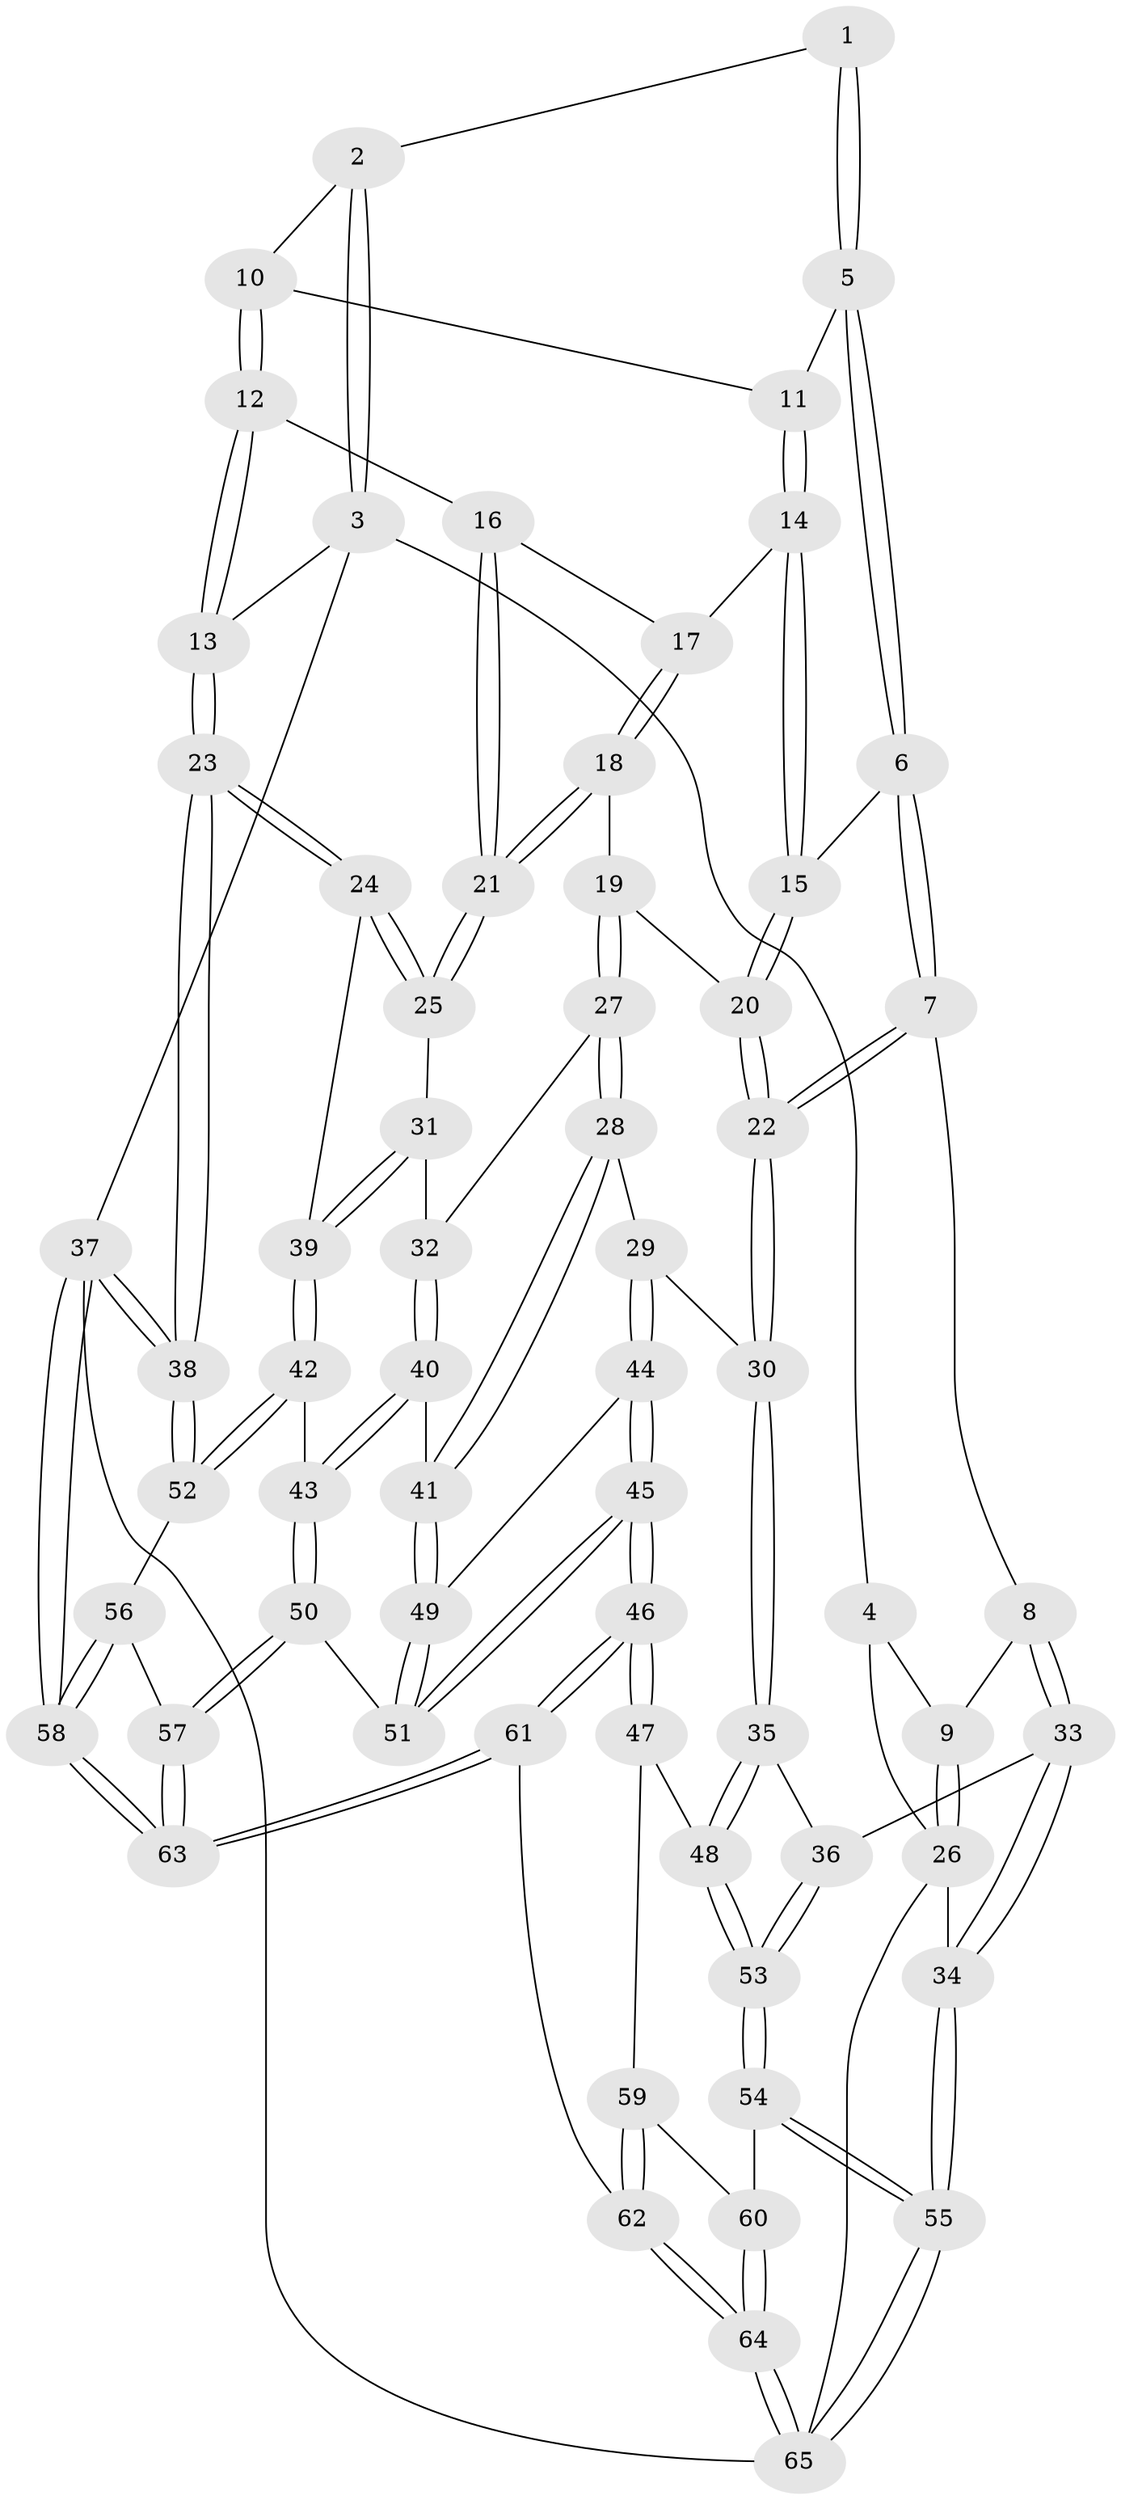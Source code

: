// Generated by graph-tools (version 1.1) at 2025/01/03/09/25 05:01:53]
// undirected, 65 vertices, 159 edges
graph export_dot {
graph [start="1"]
  node [color=gray90,style=filled];
  1 [pos="+0.4792919931176102+0"];
  2 [pos="+0.5620436620767609+0"];
  3 [pos="+1+0"];
  4 [pos="+0.310625943325626+0"];
  5 [pos="+0.4964881142683809+0.10687185943715202"];
  6 [pos="+0.42542192975766197+0.25796047546367656"];
  7 [pos="+0.28526825892261887+0.34513325599514705"];
  8 [pos="+0.11584742383185578+0.3335051500563861"];
  9 [pos="+0.09363658258993542+0.3197551126832693"];
  10 [pos="+0.8024597456719137+0.20186176532625544"];
  11 [pos="+0.7478586569758796+0.22646341666278952"];
  12 [pos="+1+0.0773557823874739"];
  13 [pos="+1+0"];
  14 [pos="+0.741106847392839+0.2416465955099491"];
  15 [pos="+0.6154795558079061+0.39653650490723175"];
  16 [pos="+0.9964118175457699+0.2894273609783186"];
  17 [pos="+0.7970464422221065+0.4374658619601573"];
  18 [pos="+0.7879350129170548+0.4556160172054535"];
  19 [pos="+0.6359227595100843+0.4690895881818859"];
  20 [pos="+0.6256819828127598+0.4504054368561377"];
  21 [pos="+0.8551276059707815+0.5413165206904293"];
  22 [pos="+0.37506293639756577+0.48652812522762734"];
  23 [pos="+1+0.6144848384366358"];
  24 [pos="+1+0.6060467734895177"];
  25 [pos="+0.8682150637062961+0.5751499626188521"];
  26 [pos="+0+0.27558808185629524"];
  27 [pos="+0.6280440584498216+0.5416016037787876"];
  28 [pos="+0.5391395401351825+0.6263221549137556"];
  29 [pos="+0.4866317040179197+0.6434194412781087"];
  30 [pos="+0.4060490715988568+0.6177353139439213"];
  31 [pos="+0.8614945871324737+0.5809487736614973"];
  32 [pos="+0.7379941595955929+0.6304598718251178"];
  33 [pos="+0.1547402044230308+0.6942767467673979"];
  34 [pos="+0+0.8027161558248779"];
  35 [pos="+0.3008524721728528+0.6990242965719284"];
  36 [pos="+0.1911240721522792+0.7159969814640821"];
  37 [pos="+1+1"];
  38 [pos="+1+0.6787409226022063"];
  39 [pos="+0.8459515474049544+0.7473680222765187"];
  40 [pos="+0.7319280404974919+0.6975244827193079"];
  41 [pos="+0.6364568346976283+0.7272882065719154"];
  42 [pos="+0.8345370944786099+0.7733679049843615"];
  43 [pos="+0.7856431284493319+0.7830496705408677"];
  44 [pos="+0.507565406242448+0.8107469312730363"];
  45 [pos="+0.49156532063273545+0.8685649093602443"];
  46 [pos="+0.4888057444604935+0.8722477575256228"];
  47 [pos="+0.43122251629779035+0.8605283448888776"];
  48 [pos="+0.38244195960386906+0.8182317331181795"];
  49 [pos="+0.6283707998913989+0.7609949793479296"];
  50 [pos="+0.7315496164774534+0.8763621146767374"];
  51 [pos="+0.6807104224333014+0.8511298098214258"];
  52 [pos="+0.9347024699819575+0.8191501561112572"];
  53 [pos="+0.21246223418667523+0.9102787372784512"];
  54 [pos="+0.2123370889945985+0.9141117341937259"];
  55 [pos="+0+0.9384219014897521"];
  56 [pos="+0.9342126641077727+0.8214175843209849"];
  57 [pos="+0.7939679752093226+1"];
  58 [pos="+1+1"];
  59 [pos="+0.3219692329502768+0.9309527470629079"];
  60 [pos="+0.21582952268522126+0.9210349871534965"];
  61 [pos="+0.5611571346565414+1"];
  62 [pos="+0.5449471802564548+1"];
  63 [pos="+0.7939348182060901+1"];
  64 [pos="+0.1826778562361732+1"];
  65 [pos="+0+1"];
  1 -- 2;
  1 -- 5;
  1 -- 5;
  2 -- 3;
  2 -- 3;
  2 -- 10;
  3 -- 4;
  3 -- 13;
  3 -- 37;
  4 -- 9;
  4 -- 26;
  5 -- 6;
  5 -- 6;
  5 -- 11;
  6 -- 7;
  6 -- 7;
  6 -- 15;
  7 -- 8;
  7 -- 22;
  7 -- 22;
  8 -- 9;
  8 -- 33;
  8 -- 33;
  9 -- 26;
  9 -- 26;
  10 -- 11;
  10 -- 12;
  10 -- 12;
  11 -- 14;
  11 -- 14;
  12 -- 13;
  12 -- 13;
  12 -- 16;
  13 -- 23;
  13 -- 23;
  14 -- 15;
  14 -- 15;
  14 -- 17;
  15 -- 20;
  15 -- 20;
  16 -- 17;
  16 -- 21;
  16 -- 21;
  17 -- 18;
  17 -- 18;
  18 -- 19;
  18 -- 21;
  18 -- 21;
  19 -- 20;
  19 -- 27;
  19 -- 27;
  20 -- 22;
  20 -- 22;
  21 -- 25;
  21 -- 25;
  22 -- 30;
  22 -- 30;
  23 -- 24;
  23 -- 24;
  23 -- 38;
  23 -- 38;
  24 -- 25;
  24 -- 25;
  24 -- 39;
  25 -- 31;
  26 -- 34;
  26 -- 65;
  27 -- 28;
  27 -- 28;
  27 -- 32;
  28 -- 29;
  28 -- 41;
  28 -- 41;
  29 -- 30;
  29 -- 44;
  29 -- 44;
  30 -- 35;
  30 -- 35;
  31 -- 32;
  31 -- 39;
  31 -- 39;
  32 -- 40;
  32 -- 40;
  33 -- 34;
  33 -- 34;
  33 -- 36;
  34 -- 55;
  34 -- 55;
  35 -- 36;
  35 -- 48;
  35 -- 48;
  36 -- 53;
  36 -- 53;
  37 -- 38;
  37 -- 38;
  37 -- 58;
  37 -- 58;
  37 -- 65;
  38 -- 52;
  38 -- 52;
  39 -- 42;
  39 -- 42;
  40 -- 41;
  40 -- 43;
  40 -- 43;
  41 -- 49;
  41 -- 49;
  42 -- 43;
  42 -- 52;
  42 -- 52;
  43 -- 50;
  43 -- 50;
  44 -- 45;
  44 -- 45;
  44 -- 49;
  45 -- 46;
  45 -- 46;
  45 -- 51;
  45 -- 51;
  46 -- 47;
  46 -- 47;
  46 -- 61;
  46 -- 61;
  47 -- 48;
  47 -- 59;
  48 -- 53;
  48 -- 53;
  49 -- 51;
  49 -- 51;
  50 -- 51;
  50 -- 57;
  50 -- 57;
  52 -- 56;
  53 -- 54;
  53 -- 54;
  54 -- 55;
  54 -- 55;
  54 -- 60;
  55 -- 65;
  55 -- 65;
  56 -- 57;
  56 -- 58;
  56 -- 58;
  57 -- 63;
  57 -- 63;
  58 -- 63;
  58 -- 63;
  59 -- 60;
  59 -- 62;
  59 -- 62;
  60 -- 64;
  60 -- 64;
  61 -- 62;
  61 -- 63;
  61 -- 63;
  62 -- 64;
  62 -- 64;
  64 -- 65;
  64 -- 65;
}
